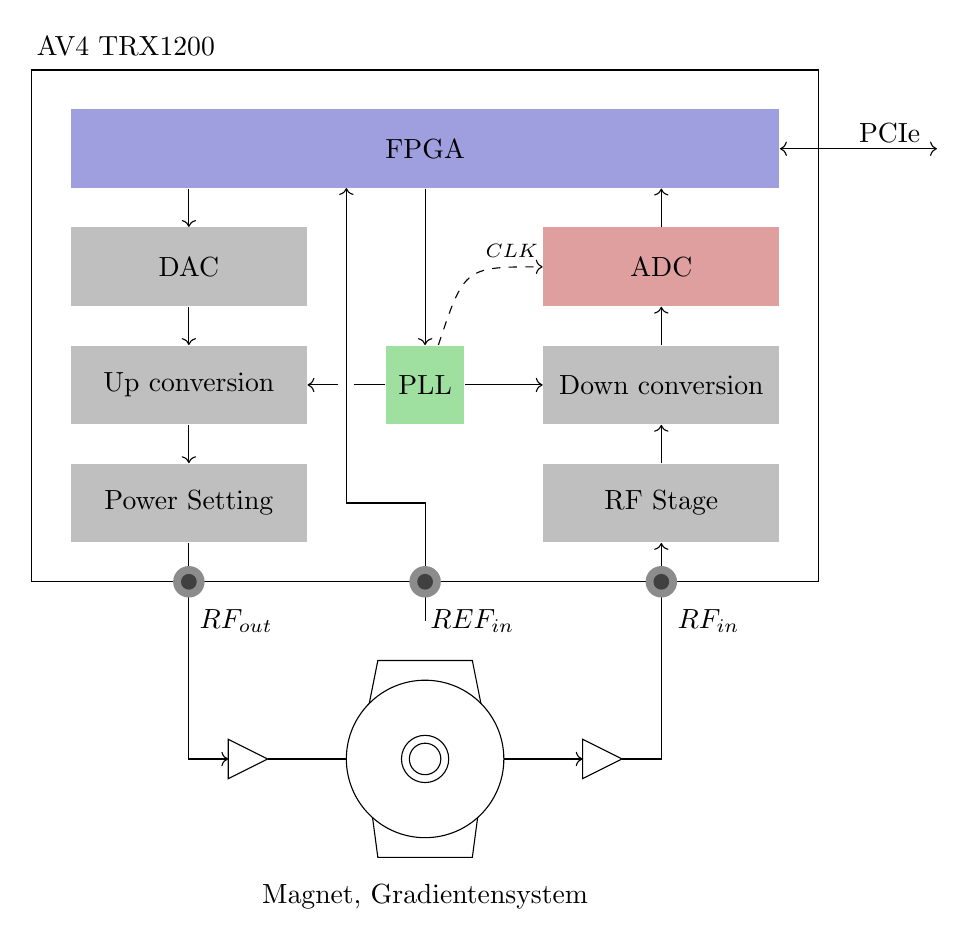 \begin{tikzpicture}[scale=1]
\draw[draw=black] (0,0) rectangle (10,6.5);
\node[fill=gray!50,minimum height=1cm,minimum width=3cm] (DAC) at (2,4) {DAC};
\node[fill=gray!50!red!50,minimum height=1cm,minimum width=3cm] (ADC) at (8,4) {ADC};
\node[fill=gray!50,minimum height=1cm,minimum width=3cm] (UPC) at (2,2.5) {Up conversion};
\node[fill=gray!50,minimum height=1cm,minimum width=3cm] (DWC) at (8,2.5) {Down conversion};
\node[fill=gray!50,minimum height=1cm,minimum width=3cm] (PS) at (2,1) {Power Setting};
\node[fill=gray!50,minimum height=1cm,minimum width=3cm] (RF) at (8,1) {RF Stage};
\node[fill=gray!50!blue!50,minimum height=1cm,minimum width=9cm] (FPGA) at (5,5.5) {FPGA};
\node[fill=gray!50!green!50,minimum height=1cm,minimum width=1cm] (PLL) at (5,2.5) {PLL};

\draw[<-] (PS.north) -- (UPC.south);
\draw[<-] (UPC.north) -- (DAC.south);
\draw[<-] (DAC.north) -- (FPGA.south -| DAC);

\draw[->] (RF.north) -- (DWC.south);
\draw[->] (DWC.north) -- (ADC.south);
\draw[->] (ADC.north) -- (FPGA.south -| ADC);

\draw[->] (PLL) -- (DWC);
\draw[->] (PLL) -- (UPC);
\draw[->] (FPGA) -- (PLL);
\draw[color=white,line width=2mm] (4,2) -- (4,3);
\draw[->] (5,-0.5) |- (4,1) -- (4,5);
\draw[<-] (2.5,-2.25) -| (2,-1) -- (PS);
\draw[->] (7.5,-2.25) -|(8,-1) -- (RF);

\fill[fill=gray!90] (2,0) circle (0.2);\fill[fill=darkgray] (2,0) circle (0.1);
\fill[fill=gray!90] (8,0) circle (0.2);\fill[fill=darkgray] (8,0) circle (0.1);
\fill[fill=gray!90] (5,0) circle (0.2);\fill[fill=darkgray] (5,0) circle (0.1);

\node(REFin) at (5.6,-0.5) {$REF_{in}$};
\node(RFout) at (2.6,-0.5) {$RF_{out}$};
\node(RFin) at (8.6,-0.5) {$RF_{in}$};

\draw (2.5,-2) -- (2.5,-2.5) -- (3,-2.25) -- cycle;
\draw (7,-2) -- (7,-2.5) -- (7.5,-2.25) -- cycle;
\draw[->] (3,-2.25) -- (7,-2.25);

\filldraw[fill=white] (4.4,-3.5) -- (5.6,-3.5) -- (5.8,-2) -- (4.2,-2) -- cycle;
\filldraw[fill=white] (4.4,-1) -- (5.6,-1) -- (5.8,-2) -- (4.2,-2) -- cycle;
\filldraw[fill=white] (5,-2.25) circle(1);
\filldraw[fill=white] (5,-2.25) circle(0.3);
\filldraw[fill=white] (5,-2.25) circle(0.2);

\node(TRX) at (1.2,6.8) {AV4 TRX1200};
\node[text width=6cm,align=center](MAGNET) at (5,-4) {Magnet, Gradientensystem};

\draw[<->] (FPGA) -- (11.5,5.5);
\node[] (PCIe) at (10.9,5.7) {PCIe};

\draw[->,dashed] (PLL) .. controls (5.5,4) .. (ADC.west);
\node[] (clk) at (6.1,4.2) {\scriptsize$CLK$};
\end{tikzpicture}
